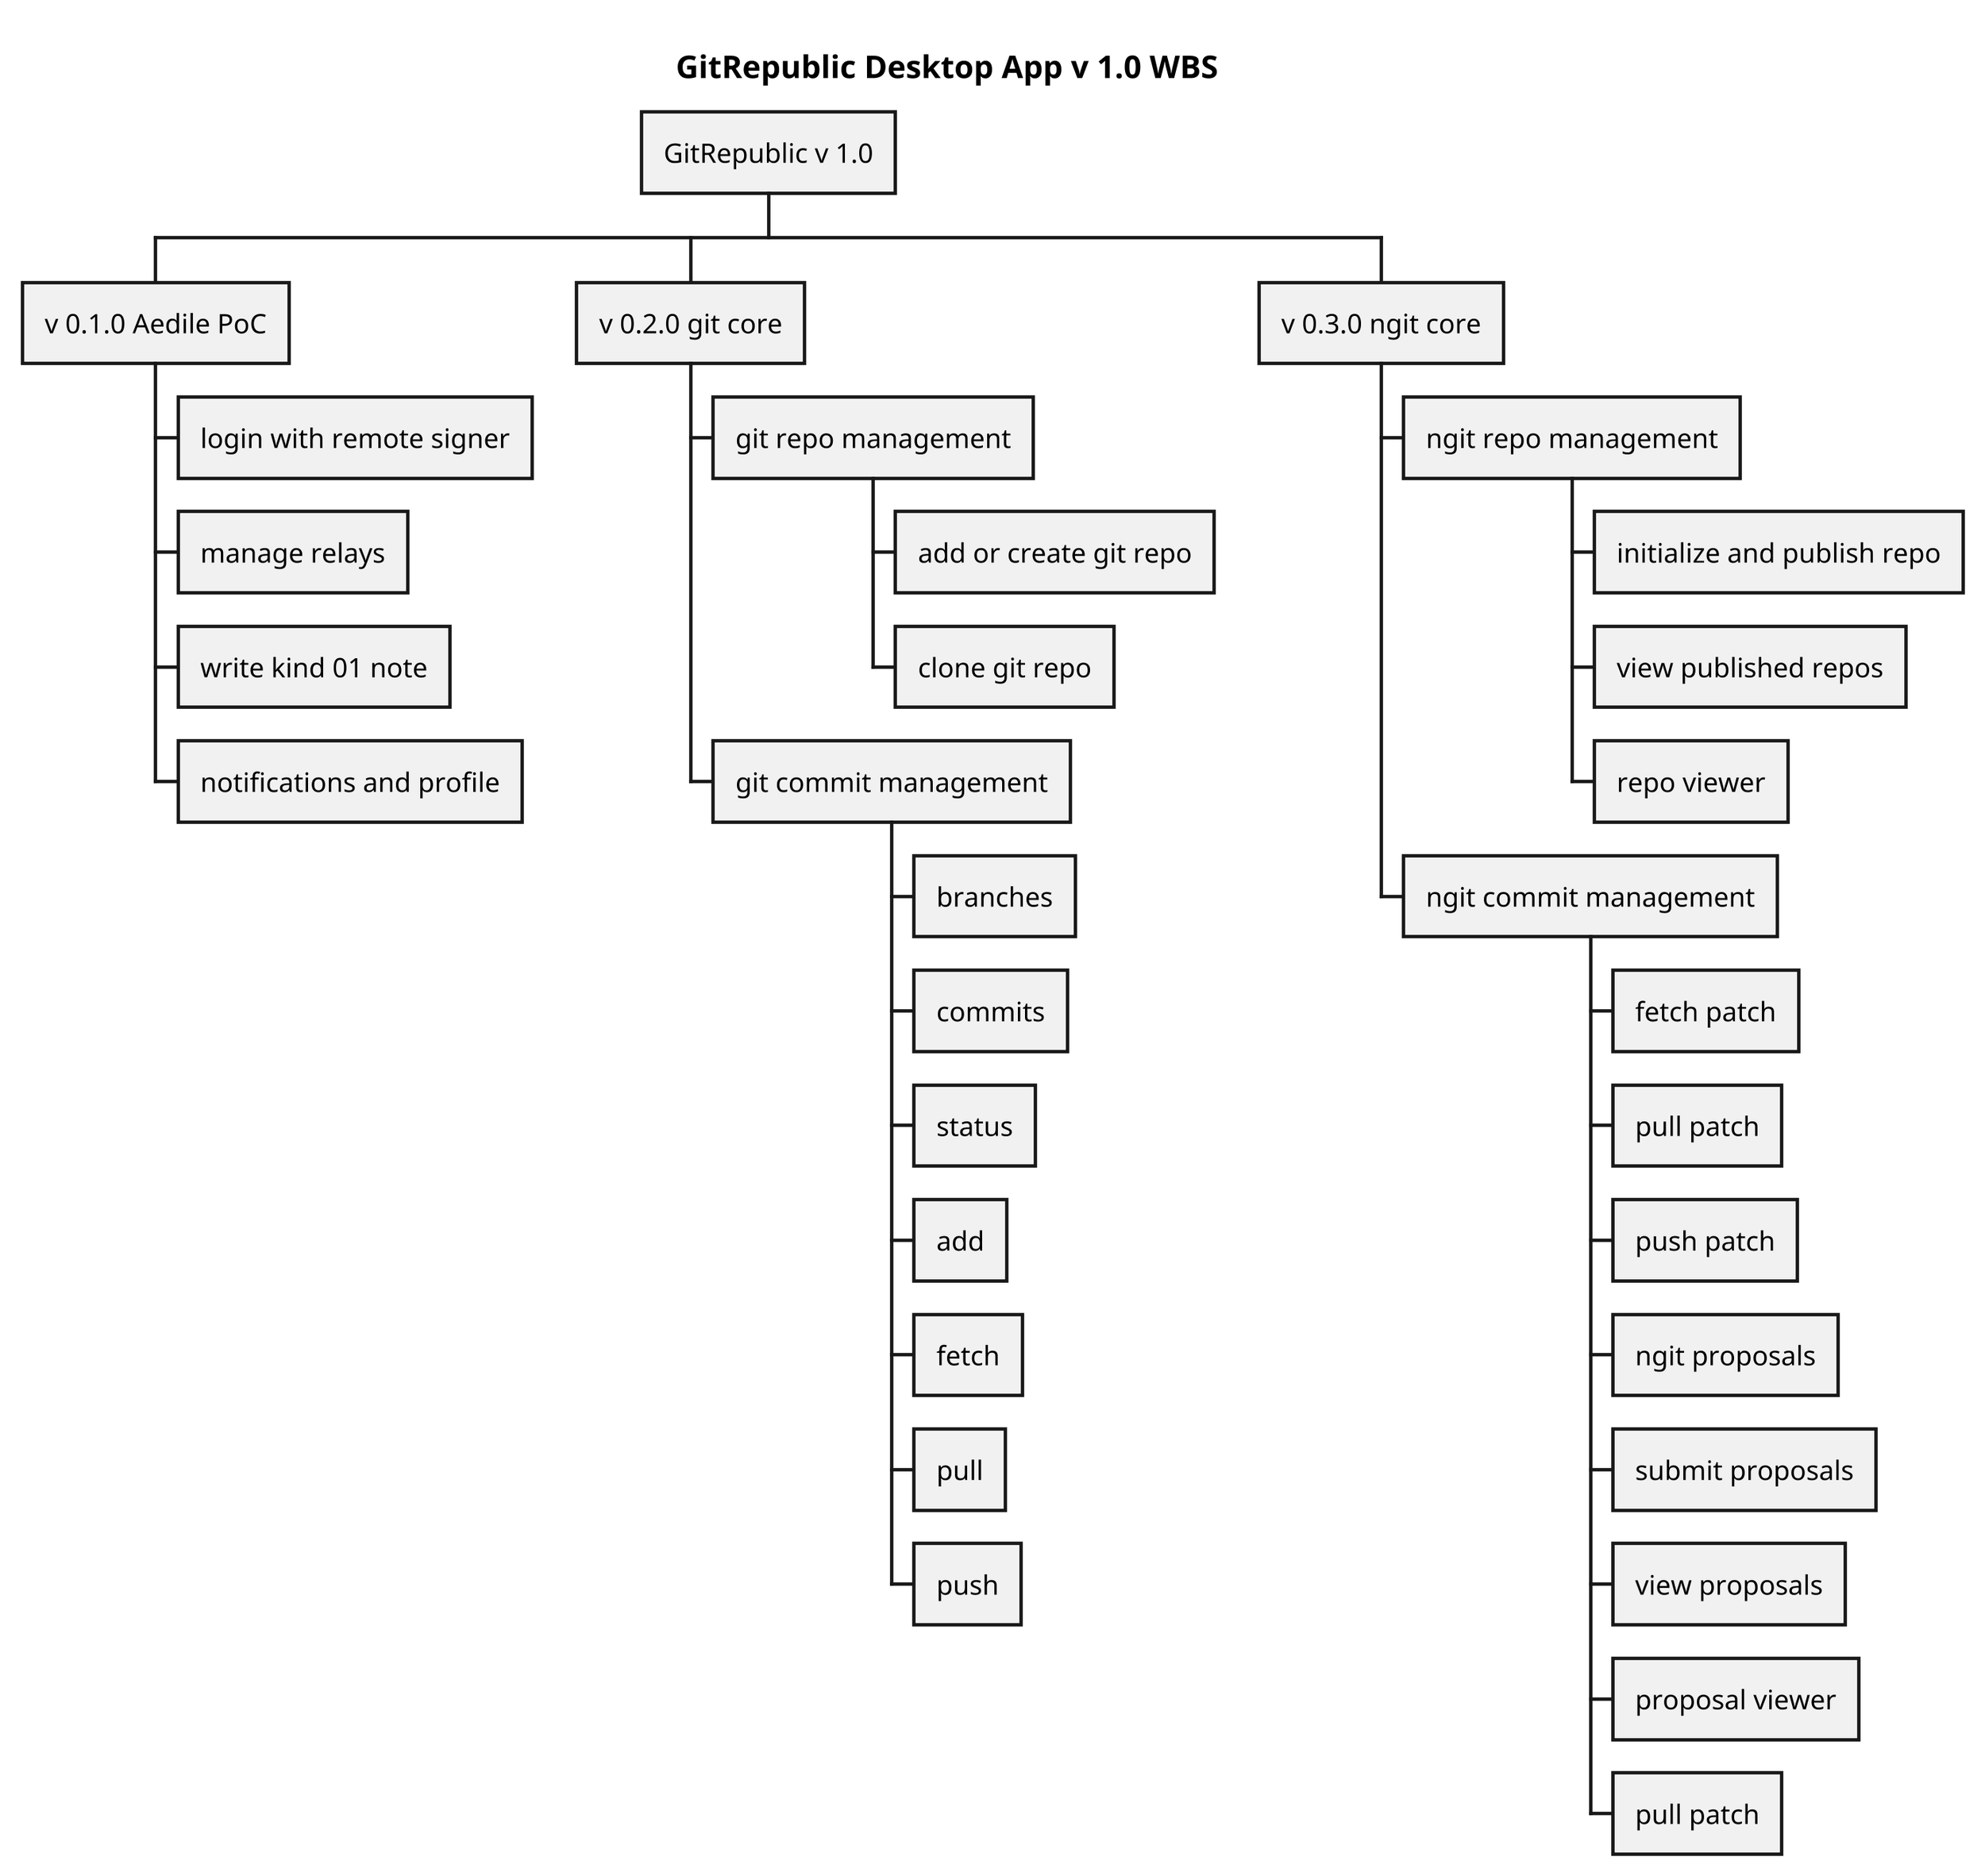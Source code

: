 @startwbs GitRepublic_v1.0_WBS

skinparam dpi 300
title GitRepublic Desktop App v 1.0 WBS

* GitRepublic v 1.0

** v 0.1.0 Aedile PoC
*** login with remote signer
*** manage relays
*** write kind 01 note
*** notifications and profile

** v 0.2.0 git core
*** git repo management
**** add or create git repo
**** clone git repo
*** git commit management
**** branches
**** commits
**** status
**** add
**** fetch
**** pull
**** push

** v 0.3.0 ngit core
*** ngit repo management
**** initialize and publish repo
**** view published repos
**** repo viewer
*** ngit commit management
**** fetch patch
**** pull patch
**** push patch
**** ngit proposals
**** submit proposals
**** view proposals
**** proposal viewer
**** pull patch

@endwbs

